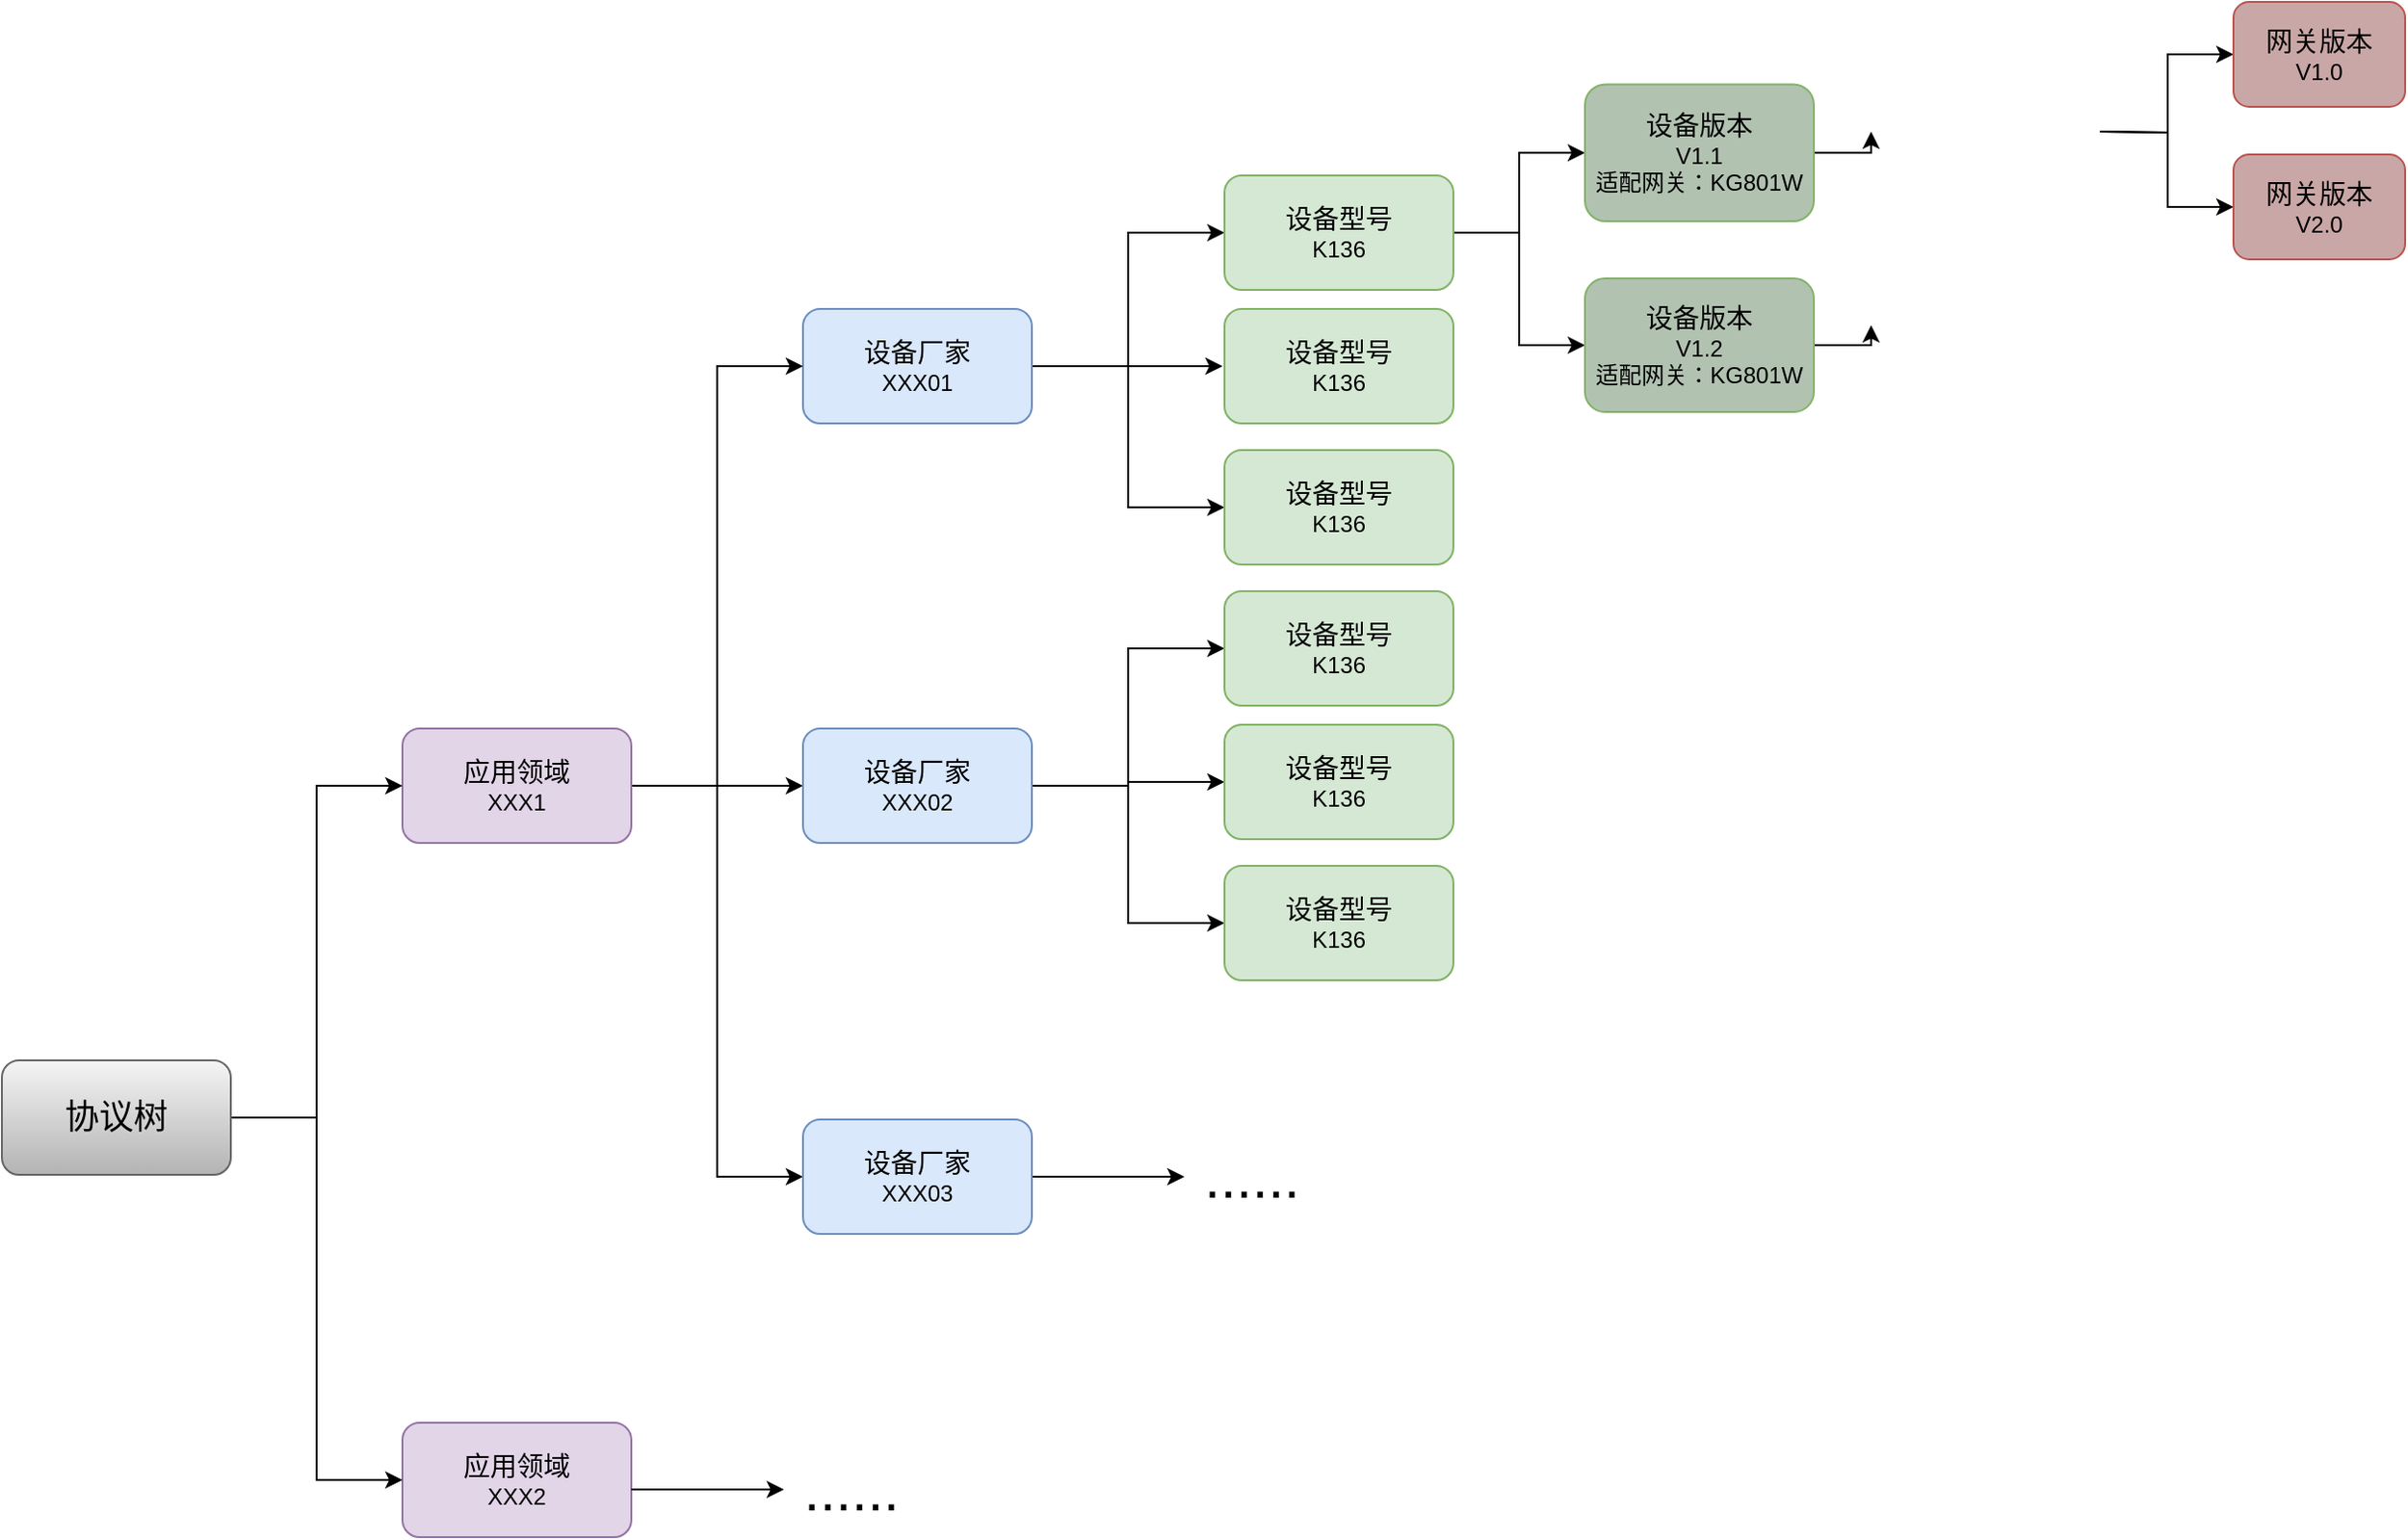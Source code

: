 <mxfile version="20.6.0" type="github">
  <diagram id="75FGShUzCQrUq0EQokse" name="第 1 页">
    <mxGraphModel dx="1605" dy="786" grid="1" gridSize="10" guides="1" tooltips="1" connect="1" arrows="1" fold="1" page="1" pageScale="1" pageWidth="827" pageHeight="1169" math="0" shadow="0">
      <root>
        <mxCell id="0" />
        <mxCell id="1" parent="0" />
        <mxCell id="CHu2IBjWPz0jFUEwYMhh-9" style="edgeStyle=orthogonalEdgeStyle;rounded=0;orthogonalLoop=1;jettySize=auto;html=1;exitX=1;exitY=0.5;exitDx=0;exitDy=0;entryX=0;entryY=0.5;entryDx=0;entryDy=0;" edge="1" parent="1" source="CHu2IBjWPz0jFUEwYMhh-2" target="CHu2IBjWPz0jFUEwYMhh-5">
          <mxGeometry relative="1" as="geometry" />
        </mxCell>
        <mxCell id="CHu2IBjWPz0jFUEwYMhh-10" style="edgeStyle=orthogonalEdgeStyle;rounded=0;orthogonalLoop=1;jettySize=auto;html=1;exitX=1;exitY=0.5;exitDx=0;exitDy=0;entryX=0;entryY=0.5;entryDx=0;entryDy=0;" edge="1" parent="1" source="CHu2IBjWPz0jFUEwYMhh-2">
          <mxGeometry relative="1" as="geometry">
            <mxPoint x="690" y="436" as="targetPoint" />
          </mxGeometry>
        </mxCell>
        <mxCell id="CHu2IBjWPz0jFUEwYMhh-73" style="edgeStyle=orthogonalEdgeStyle;rounded=0;orthogonalLoop=1;jettySize=auto;html=1;exitX=1;exitY=0.5;exitDx=0;exitDy=0;entryX=0;entryY=0.5;entryDx=0;entryDy=0;fontSize=12;fontColor=#3333FF;" edge="1" parent="1" source="CHu2IBjWPz0jFUEwYMhh-2" target="CHu2IBjWPz0jFUEwYMhh-71">
          <mxGeometry relative="1" as="geometry" />
        </mxCell>
        <mxCell id="CHu2IBjWPz0jFUEwYMhh-2" value="&lt;font style=&quot;font-size: 14px;&quot;&gt;设备厂家&lt;/font&gt;&lt;br&gt;XXX01" style="rounded=1;whiteSpace=wrap;html=1;fillColor=#dae8fc;strokeColor=#6c8ebf;" vertex="1" parent="1">
          <mxGeometry x="470" y="406" width="120" height="60" as="geometry" />
        </mxCell>
        <mxCell id="CHu2IBjWPz0jFUEwYMhh-12" style="edgeStyle=orthogonalEdgeStyle;rounded=0;orthogonalLoop=1;jettySize=auto;html=1;exitX=1;exitY=0.5;exitDx=0;exitDy=0;entryX=0;entryY=0.5;entryDx=0;entryDy=0;" edge="1" parent="1" source="CHu2IBjWPz0jFUEwYMhh-3" target="CHu2IBjWPz0jFUEwYMhh-2">
          <mxGeometry relative="1" as="geometry" />
        </mxCell>
        <mxCell id="CHu2IBjWPz0jFUEwYMhh-13" style="edgeStyle=orthogonalEdgeStyle;rounded=0;orthogonalLoop=1;jettySize=auto;html=1;exitX=1;exitY=0.5;exitDx=0;exitDy=0;entryX=0;entryY=0.5;entryDx=0;entryDy=0;" edge="1" parent="1" source="CHu2IBjWPz0jFUEwYMhh-3" target="CHu2IBjWPz0jFUEwYMhh-4">
          <mxGeometry relative="1" as="geometry" />
        </mxCell>
        <mxCell id="CHu2IBjWPz0jFUEwYMhh-22" style="edgeStyle=orthogonalEdgeStyle;rounded=0;orthogonalLoop=1;jettySize=auto;html=1;exitX=1;exitY=0.5;exitDx=0;exitDy=0;entryX=0;entryY=0.5;entryDx=0;entryDy=0;" edge="1" parent="1" source="CHu2IBjWPz0jFUEwYMhh-3" target="CHu2IBjWPz0jFUEwYMhh-21">
          <mxGeometry relative="1" as="geometry" />
        </mxCell>
        <mxCell id="CHu2IBjWPz0jFUEwYMhh-3" value="&lt;font style=&quot;font-size: 14px;&quot;&gt;应用领域&lt;/font&gt;&lt;br&gt;XXX1" style="rounded=1;whiteSpace=wrap;html=1;fillColor=#e1d5e7;strokeColor=#9673a6;" vertex="1" parent="1">
          <mxGeometry x="260" y="626" width="120" height="60" as="geometry" />
        </mxCell>
        <mxCell id="CHu2IBjWPz0jFUEwYMhh-18" style="edgeStyle=orthogonalEdgeStyle;rounded=0;orthogonalLoop=1;jettySize=auto;html=1;exitX=1;exitY=0.5;exitDx=0;exitDy=0;entryX=0;entryY=0.5;entryDx=0;entryDy=0;" edge="1" parent="1" source="CHu2IBjWPz0jFUEwYMhh-4" target="CHu2IBjWPz0jFUEwYMhh-74">
          <mxGeometry relative="1" as="geometry">
            <mxPoint x="690" y="586" as="targetPoint" />
          </mxGeometry>
        </mxCell>
        <mxCell id="CHu2IBjWPz0jFUEwYMhh-19" style="edgeStyle=orthogonalEdgeStyle;rounded=0;orthogonalLoop=1;jettySize=auto;html=1;exitX=1;exitY=0.5;exitDx=0;exitDy=0;entryX=0;entryY=0.5;entryDx=0;entryDy=0;" edge="1" parent="1" source="CHu2IBjWPz0jFUEwYMhh-4" target="CHu2IBjWPz0jFUEwYMhh-76">
          <mxGeometry relative="1" as="geometry">
            <mxPoint x="691" y="656" as="targetPoint" />
          </mxGeometry>
        </mxCell>
        <mxCell id="CHu2IBjWPz0jFUEwYMhh-20" style="edgeStyle=orthogonalEdgeStyle;rounded=0;orthogonalLoop=1;jettySize=auto;html=1;exitX=1;exitY=0.5;exitDx=0;exitDy=0;entryX=0;entryY=0.5;entryDx=0;entryDy=0;" edge="1" parent="1" source="CHu2IBjWPz0jFUEwYMhh-4" target="CHu2IBjWPz0jFUEwYMhh-75">
          <mxGeometry relative="1" as="geometry">
            <mxPoint x="690" y="726" as="targetPoint" />
          </mxGeometry>
        </mxCell>
        <mxCell id="CHu2IBjWPz0jFUEwYMhh-4" value="&lt;font style=&quot;font-size: 14px;&quot;&gt;设备厂家&lt;/font&gt;&lt;br&gt;XXX02" style="rounded=1;whiteSpace=wrap;html=1;fillColor=#dae8fc;strokeColor=#6c8ebf;" vertex="1" parent="1">
          <mxGeometry x="470" y="626" width="120" height="60" as="geometry" />
        </mxCell>
        <mxCell id="CHu2IBjWPz0jFUEwYMhh-50" style="edgeStyle=orthogonalEdgeStyle;rounded=0;orthogonalLoop=1;jettySize=auto;html=1;exitX=1;exitY=0.5;exitDx=0;exitDy=0;entryX=0;entryY=0.5;entryDx=0;entryDy=0;fontSize=30;" edge="1" parent="1" source="CHu2IBjWPz0jFUEwYMhh-5" target="CHu2IBjWPz0jFUEwYMhh-49">
          <mxGeometry relative="1" as="geometry" />
        </mxCell>
        <mxCell id="CHu2IBjWPz0jFUEwYMhh-52" style="edgeStyle=orthogonalEdgeStyle;rounded=0;orthogonalLoop=1;jettySize=auto;html=1;exitX=1;exitY=0.5;exitDx=0;exitDy=0;entryX=0;entryY=0.5;entryDx=0;entryDy=0;fontSize=30;" edge="1" parent="1" source="CHu2IBjWPz0jFUEwYMhh-5" target="CHu2IBjWPz0jFUEwYMhh-88">
          <mxGeometry relative="1" as="geometry">
            <mxPoint x="870" y="426" as="targetPoint" />
          </mxGeometry>
        </mxCell>
        <mxCell id="CHu2IBjWPz0jFUEwYMhh-5" value="&lt;font style=&quot;&quot;&gt;&lt;span style=&quot;font-size: 14px;&quot;&gt;设备型号&lt;/span&gt;&lt;br&gt;&lt;font style=&quot;font-size: 12px;&quot;&gt;K136&lt;/font&gt;&lt;br&gt;&lt;/font&gt;" style="rounded=1;whiteSpace=wrap;html=1;fillColor=#d5e8d4;strokeColor=#82b366;" vertex="1" parent="1">
          <mxGeometry x="691" y="336" width="120" height="60" as="geometry" />
        </mxCell>
        <mxCell id="CHu2IBjWPz0jFUEwYMhh-24" value="" style="edgeStyle=orthogonalEdgeStyle;rounded=0;orthogonalLoop=1;jettySize=auto;html=1;" edge="1" parent="1" source="CHu2IBjWPz0jFUEwYMhh-21">
          <mxGeometry relative="1" as="geometry">
            <mxPoint x="670" y="861" as="targetPoint" />
          </mxGeometry>
        </mxCell>
        <mxCell id="CHu2IBjWPz0jFUEwYMhh-21" value="&lt;font style=&quot;font-size: 14px;&quot;&gt;设备厂家&lt;/font&gt;&lt;br&gt;XXX03" style="rounded=1;whiteSpace=wrap;html=1;fillColor=#dae8fc;strokeColor=#6c8ebf;" vertex="1" parent="1">
          <mxGeometry x="470" y="831" width="120" height="60" as="geometry" />
        </mxCell>
        <mxCell id="CHu2IBjWPz0jFUEwYMhh-26" value="......" style="text;html=1;align=center;verticalAlign=middle;resizable=0;points=[];autosize=1;strokeColor=none;fillColor=none;fontSize=30;" vertex="1" parent="1">
          <mxGeometry x="670" y="836" width="70" height="50" as="geometry" />
        </mxCell>
        <mxCell id="CHu2IBjWPz0jFUEwYMhh-39" style="edgeStyle=orthogonalEdgeStyle;rounded=0;orthogonalLoop=1;jettySize=auto;html=1;exitX=1;exitY=0.5;exitDx=0;exitDy=0;entryX=0;entryY=0.5;entryDx=0;entryDy=0;fontSize=14;" edge="1" parent="1" source="CHu2IBjWPz0jFUEwYMhh-49">
          <mxGeometry relative="1" as="geometry">
            <mxPoint x="1097" y="306" as="sourcePoint" />
            <mxPoint x="1030" y="313" as="targetPoint" />
          </mxGeometry>
        </mxCell>
        <mxCell id="CHu2IBjWPz0jFUEwYMhh-49" value="&lt;font style=&quot;font-size: 14px;&quot;&gt;设备版本&lt;/font&gt;&lt;br&gt;V1.1&lt;br&gt;适配网关：KG801W" style="rounded=1;whiteSpace=wrap;html=1;fillColor=#B2C2B1;strokeColor=#82b366;" vertex="1" parent="1">
          <mxGeometry x="880" y="288.25" width="120" height="71.75" as="geometry" />
        </mxCell>
        <mxCell id="CHu2IBjWPz0jFUEwYMhh-57" value="&lt;font style=&quot;font-size: 14px;&quot;&gt;应用领域&lt;/font&gt;&lt;br&gt;XXX2" style="rounded=1;whiteSpace=wrap;html=1;fillColor=#e1d5e7;strokeColor=#9673a6;" vertex="1" parent="1">
          <mxGeometry x="260" y="990" width="120" height="60" as="geometry" />
        </mxCell>
        <mxCell id="CHu2IBjWPz0jFUEwYMhh-59" style="edgeStyle=orthogonalEdgeStyle;rounded=0;orthogonalLoop=1;jettySize=auto;html=1;exitX=1;exitY=0.5;exitDx=0;exitDy=0;entryX=0;entryY=0.5;entryDx=0;entryDy=0;fontSize=14;" edge="1" parent="1" source="CHu2IBjWPz0jFUEwYMhh-87" target="CHu2IBjWPz0jFUEwYMhh-3">
          <mxGeometry relative="1" as="geometry">
            <mxPoint x="140" y="798" as="sourcePoint" />
          </mxGeometry>
        </mxCell>
        <mxCell id="CHu2IBjWPz0jFUEwYMhh-60" style="edgeStyle=orthogonalEdgeStyle;rounded=0;orthogonalLoop=1;jettySize=auto;html=1;exitX=1;exitY=0.5;exitDx=0;exitDy=0;entryX=0;entryY=0.5;entryDx=0;entryDy=0;fontSize=14;" edge="1" parent="1" source="CHu2IBjWPz0jFUEwYMhh-87" target="CHu2IBjWPz0jFUEwYMhh-57">
          <mxGeometry relative="1" as="geometry">
            <mxPoint x="140" y="798" as="sourcePoint" />
          </mxGeometry>
        </mxCell>
        <mxCell id="CHu2IBjWPz0jFUEwYMhh-69" value="" style="edgeStyle=orthogonalEdgeStyle;rounded=0;orthogonalLoop=1;jettySize=auto;html=1;" edge="1" parent="1">
          <mxGeometry relative="1" as="geometry">
            <mxPoint x="380" y="1025" as="sourcePoint" />
            <mxPoint x="460" y="1025" as="targetPoint" />
          </mxGeometry>
        </mxCell>
        <mxCell id="CHu2IBjWPz0jFUEwYMhh-70" value="......" style="text;html=1;align=center;verticalAlign=middle;resizable=0;points=[];autosize=1;strokeColor=none;fillColor=none;fontSize=30;" vertex="1" parent="1">
          <mxGeometry x="460" y="1000" width="70" height="50" as="geometry" />
        </mxCell>
        <mxCell id="CHu2IBjWPz0jFUEwYMhh-71" value="&lt;font style=&quot;&quot;&gt;&lt;span style=&quot;font-size: 14px;&quot;&gt;设备型号&lt;/span&gt;&lt;br&gt;&lt;font style=&quot;font-size: 12px;&quot;&gt;K136&lt;/font&gt;&lt;br&gt;&lt;/font&gt;" style="rounded=1;whiteSpace=wrap;html=1;fillColor=#d5e8d4;strokeColor=#82b366;" vertex="1" parent="1">
          <mxGeometry x="691" y="480" width="120" height="60" as="geometry" />
        </mxCell>
        <mxCell id="CHu2IBjWPz0jFUEwYMhh-72" value="&lt;font style=&quot;&quot;&gt;&lt;span style=&quot;font-size: 14px;&quot;&gt;设备型号&lt;/span&gt;&lt;br&gt;&lt;font style=&quot;font-size: 12px;&quot;&gt;K136&lt;/font&gt;&lt;br&gt;&lt;/font&gt;" style="rounded=1;whiteSpace=wrap;html=1;fillColor=#d5e8d4;strokeColor=#82b366;" vertex="1" parent="1">
          <mxGeometry x="691" y="406" width="120" height="60" as="geometry" />
        </mxCell>
        <mxCell id="CHu2IBjWPz0jFUEwYMhh-74" value="&lt;font style=&quot;&quot;&gt;&lt;span style=&quot;font-size: 14px;&quot;&gt;设备型号&lt;/span&gt;&lt;br&gt;&lt;font style=&quot;font-size: 12px;&quot;&gt;K136&lt;/font&gt;&lt;br&gt;&lt;/font&gt;" style="rounded=1;whiteSpace=wrap;html=1;fillColor=#d5e8d4;strokeColor=#82b366;" vertex="1" parent="1">
          <mxGeometry x="691" y="554" width="120" height="60" as="geometry" />
        </mxCell>
        <mxCell id="CHu2IBjWPz0jFUEwYMhh-75" value="&lt;font style=&quot;&quot;&gt;&lt;span style=&quot;font-size: 14px;&quot;&gt;设备型号&lt;/span&gt;&lt;br&gt;&lt;font style=&quot;font-size: 12px;&quot;&gt;K136&lt;/font&gt;&lt;br&gt;&lt;/font&gt;" style="rounded=1;whiteSpace=wrap;html=1;fillColor=#d5e8d4;strokeColor=#82b366;" vertex="1" parent="1">
          <mxGeometry x="691" y="698" width="120" height="60" as="geometry" />
        </mxCell>
        <mxCell id="CHu2IBjWPz0jFUEwYMhh-76" value="&lt;font style=&quot;&quot;&gt;&lt;span style=&quot;font-size: 14px;&quot;&gt;设备型号&lt;/span&gt;&lt;br&gt;&lt;font style=&quot;font-size: 12px;&quot;&gt;K136&lt;/font&gt;&lt;br&gt;&lt;/font&gt;" style="rounded=1;whiteSpace=wrap;html=1;fillColor=#d5e8d4;strokeColor=#82b366;" vertex="1" parent="1">
          <mxGeometry x="691" y="624" width="120" height="60" as="geometry" />
        </mxCell>
        <mxCell id="CHu2IBjWPz0jFUEwYMhh-91" style="edgeStyle=orthogonalEdgeStyle;rounded=0;orthogonalLoop=1;jettySize=auto;html=1;exitX=1;exitY=0.5;exitDx=0;exitDy=0;entryX=0;entryY=0.5;entryDx=0;entryDy=0;fontSize=18;fontColor=#000000;" edge="1" parent="1" target="CHu2IBjWPz0jFUEwYMhh-81">
          <mxGeometry relative="1" as="geometry">
            <mxPoint x="1150" y="313" as="sourcePoint" />
          </mxGeometry>
        </mxCell>
        <mxCell id="CHu2IBjWPz0jFUEwYMhh-92" style="edgeStyle=orthogonalEdgeStyle;rounded=0;orthogonalLoop=1;jettySize=auto;html=1;exitX=1;exitY=0.5;exitDx=0;exitDy=0;entryX=0;entryY=0.5;entryDx=0;entryDy=0;fontSize=18;fontColor=#000000;" edge="1" parent="1" target="CHu2IBjWPz0jFUEwYMhh-85">
          <mxGeometry relative="1" as="geometry">
            <mxPoint x="1150" y="313" as="sourcePoint" />
          </mxGeometry>
        </mxCell>
        <mxCell id="CHu2IBjWPz0jFUEwYMhh-81" value="&lt;font style=&quot;font-size: 14px;&quot;&gt;网关版本&lt;/font&gt;&lt;br&gt;V1.0" style="rounded=1;whiteSpace=wrap;html=1;fillColor=#C9A7A6;strokeColor=#b85450;" vertex="1" parent="1">
          <mxGeometry x="1220" y="245" width="90" height="55" as="geometry" />
        </mxCell>
        <mxCell id="CHu2IBjWPz0jFUEwYMhh-85" value="&lt;font style=&quot;font-size: 14px;&quot;&gt;网关版本&lt;/font&gt;&lt;br&gt;V2.0" style="rounded=1;whiteSpace=wrap;html=1;fillColor=#C9A7A6;strokeColor=#b85450;" vertex="1" parent="1">
          <mxGeometry x="1220" y="325" width="90" height="55" as="geometry" />
        </mxCell>
        <mxCell id="CHu2IBjWPz0jFUEwYMhh-87" value="协议树" style="rounded=1;whiteSpace=wrap;html=1;shadow=0;glass=0;sketch=0;strokeWidth=1;fontSize=18;fillColor=#f5f5f5;gradientColor=#b3b3b3;strokeColor=#666666;" vertex="1" parent="1">
          <mxGeometry x="50" y="800" width="120" height="60" as="geometry" />
        </mxCell>
        <mxCell id="CHu2IBjWPz0jFUEwYMhh-90" style="edgeStyle=orthogonalEdgeStyle;rounded=0;orthogonalLoop=1;jettySize=auto;html=1;exitX=1;exitY=0.5;exitDx=0;exitDy=0;entryX=0;entryY=0.5;entryDx=0;entryDy=0;fontSize=18;fontColor=#000000;" edge="1" parent="1" source="CHu2IBjWPz0jFUEwYMhh-88">
          <mxGeometry relative="1" as="geometry">
            <mxPoint x="1030" y="414.5" as="targetPoint" />
          </mxGeometry>
        </mxCell>
        <mxCell id="CHu2IBjWPz0jFUEwYMhh-88" value="&lt;font style=&quot;font-size: 14px;&quot;&gt;设备版本&lt;/font&gt;&lt;br&gt;V1.2&lt;br&gt;适配网关：KG801W" style="rounded=1;whiteSpace=wrap;html=1;fillColor=#B2C2B1;strokeColor=#82b366;" vertex="1" parent="1">
          <mxGeometry x="880" y="390" width="120" height="70" as="geometry" />
        </mxCell>
      </root>
    </mxGraphModel>
  </diagram>
</mxfile>
